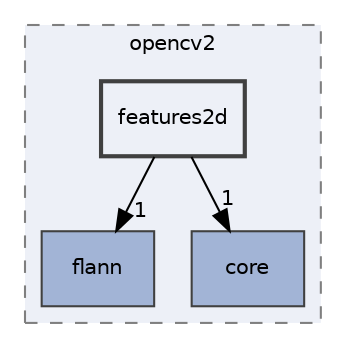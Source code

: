 digraph "P4ALL_OCR-TABLES/vendor/OpenCV/build/include/opencv2/features2d"
{
 // LATEX_PDF_SIZE
  edge [fontname="Helvetica",fontsize="10",labelfontname="Helvetica",labelfontsize="10"];
  node [fontname="Helvetica",fontsize="10",shape=record];
  compound=true
  subgraph clusterdir_82e4f955188045376eca4cdd73edc36b {
    graph [ bgcolor="#edf0f7", pencolor="grey50", style="filled,dashed,", label="opencv2", fontname="Helvetica", fontsize="10", URL="dir_82e4f955188045376eca4cdd73edc36b.html"]
  dir_54ff9af2390e2d1345d786e9fccfa907 [shape=box, label="flann", style="filled,", fillcolor="#a2b4d6", color="grey25", URL="dir_54ff9af2390e2d1345d786e9fccfa907.html"];
  dir_d0a90bd216adce98fc120e9c5b54a47b [shape=box, label="core", style="filled,", fillcolor="#a2b4d6", color="grey25", URL="dir_d0a90bd216adce98fc120e9c5b54a47b.html"];
  dir_126bc893a34f338fb13307d15c2fd5e7 [shape=box, label="features2d", style="filled,bold,", fillcolor="#edf0f7", color="grey25", URL="dir_126bc893a34f338fb13307d15c2fd5e7.html"];
  }
  dir_126bc893a34f338fb13307d15c2fd5e7->dir_54ff9af2390e2d1345d786e9fccfa907 [headlabel="1", labeldistance=1.5 headhref="dir_000011_000013.html"];
  dir_126bc893a34f338fb13307d15c2fd5e7->dir_d0a90bd216adce98fc120e9c5b54a47b [headlabel="1", labeldistance=1.5 headhref="dir_000011_000006.html"];
}
